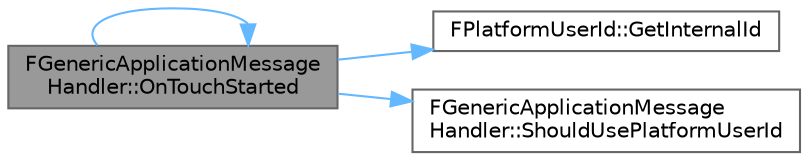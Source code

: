 digraph "FGenericApplicationMessageHandler::OnTouchStarted"
{
 // INTERACTIVE_SVG=YES
 // LATEX_PDF_SIZE
  bgcolor="transparent";
  edge [fontname=Helvetica,fontsize=10,labelfontname=Helvetica,labelfontsize=10];
  node [fontname=Helvetica,fontsize=10,shape=box,height=0.2,width=0.4];
  rankdir="LR";
  Node1 [id="Node000001",label="FGenericApplicationMessage\lHandler::OnTouchStarted",height=0.2,width=0.4,color="gray40", fillcolor="grey60", style="filled", fontcolor="black",tooltip=" "];
  Node1 -> Node2 [id="edge1_Node000001_Node000002",color="steelblue1",style="solid",tooltip=" "];
  Node2 [id="Node000002",label="FPlatformUserId::GetInternalId",height=0.2,width=0.4,color="grey40", fillcolor="white", style="filled",URL="$db/d29/structFPlatformUserId.html#afd3871b46a857941fe52a9928007912b",tooltip="Returns the internal id for debugging/etc."];
  Node1 -> Node1 [id="edge2_Node000001_Node000001",color="steelblue1",style="solid",tooltip=" "];
  Node1 -> Node3 [id="edge3_Node000001_Node000003",color="steelblue1",style="solid",tooltip=" "];
  Node3 [id="Node000003",label="FGenericApplicationMessage\lHandler::ShouldUsePlatformUserId",height=0.2,width=0.4,color="grey40", fillcolor="white", style="filled",URL="$d3/d8b/classFGenericApplicationMessageHandler.html#acc4d7324c230ccd62866623236fd8784",tooltip="Return true if this message handler expects FPlatformUserIds."];
}
